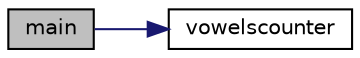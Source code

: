 digraph "main"
{
 // LATEX_PDF_SIZE
  edge [fontname="Helvetica",fontsize="10",labelfontname="Helvetica",labelfontsize="10"];
  node [fontname="Helvetica",fontsize="10",shape=record];
  rankdir="LR";
  Node1 [label="main",height=0.2,width=0.4,color="black", fillcolor="grey75", style="filled", fontcolor="black",tooltip=" "];
  Node1 -> Node2 [color="midnightblue",fontsize="10",style="solid",fontname="Helvetica"];
  Node2 [label="vowelscounter",height=0.2,width=0.4,color="black", fillcolor="white", style="filled",URL="$main6_81_8c.html#a8110e2dde36ab59ef52aabceb4cddfe0",tooltip=" "];
}
